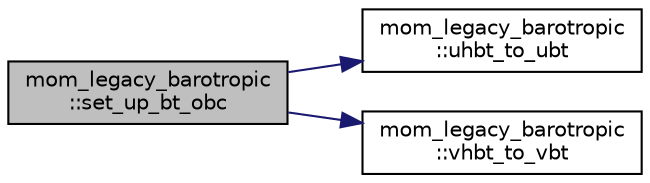 digraph "mom_legacy_barotropic::set_up_bt_obc"
{
 // INTERACTIVE_SVG=YES
  edge [fontname="Helvetica",fontsize="10",labelfontname="Helvetica",labelfontsize="10"];
  node [fontname="Helvetica",fontsize="10",shape=record];
  rankdir="LR";
  Node75 [label="mom_legacy_barotropic\l::set_up_bt_obc",height=0.2,width=0.4,color="black", fillcolor="grey75", style="filled", fontcolor="black"];
  Node75 -> Node76 [color="midnightblue",fontsize="10",style="solid",fontname="Helvetica"];
  Node76 [label="mom_legacy_barotropic\l::uhbt_to_ubt",height=0.2,width=0.4,color="black", fillcolor="white", style="filled",URL="$namespacemom__legacy__barotropic.html#ad9add945a282d75804293003405f794d"];
  Node75 -> Node77 [color="midnightblue",fontsize="10",style="solid",fontname="Helvetica"];
  Node77 [label="mom_legacy_barotropic\l::vhbt_to_vbt",height=0.2,width=0.4,color="black", fillcolor="white", style="filled",URL="$namespacemom__legacy__barotropic.html#aa500b44df0ce8db775bed7840dfb436c"];
}
